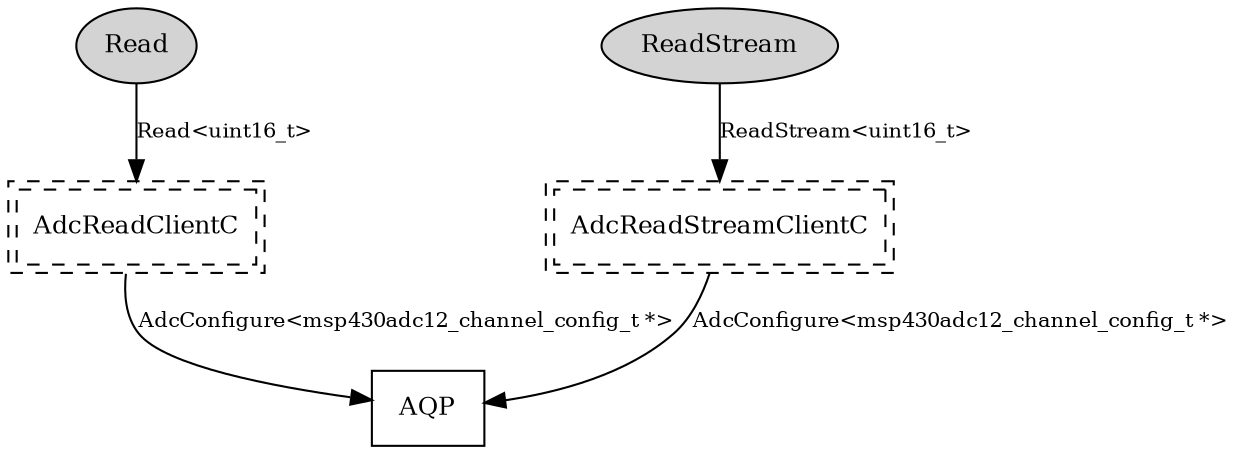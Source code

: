 digraph "..Sensing.AirQuality.AQC" {
  n0x2b0918e97150 [shape=ellipse, style=filled, label="Read", fontsize=12];
  "AQC.AdcReadClientC" [fontsize=12, shape=box,peripheries=2, style=dashed, label="AdcReadClientC", URL="../chtml/tos.chips.msp430.adc12.AdcReadClientC.html"];
  n0x2b0918e96878 [shape=ellipse, style=filled, label="ReadStream", fontsize=12];
  "AQC.AdcReadStreamClientC" [fontsize=12, shape=box,peripheries=2, style=dashed, label="AdcReadStreamClientC", URL="../chtml/tos.chips.msp430.adc12.AdcReadStreamClientC.html"];
  "AQC.AdcReadClientC" [fontsize=12, shape=box,peripheries=2, style=dashed, label="AdcReadClientC", URL="../chtml/tos.chips.msp430.adc12.AdcReadClientC.html"];
  "AQP" [fontsize=12, shape=box, URL="../chtml/..Sensing.AirQuality.AQP.html"];
  "AQC.AdcReadStreamClientC" [fontsize=12, shape=box,peripheries=2, style=dashed, label="AdcReadStreamClientC", URL="../chtml/tos.chips.msp430.adc12.AdcReadStreamClientC.html"];
  "n0x2b0918e97150" -> "AQC.AdcReadClientC" [label="Read<uint16_t>", URL="../ihtml/tos.interfaces.Read.html", fontsize=10];
  "n0x2b0918e96878" -> "AQC.AdcReadStreamClientC" [label="ReadStream<uint16_t>", URL="../ihtml/tos.interfaces.ReadStream.html", fontsize=10];
  "AQC.AdcReadClientC" -> "AQP" [label="AdcConfigure<msp430adc12_channel_config_t *>", URL="../ihtml/tos.interfaces.AdcConfigure.html", fontsize=10];
  "AQC.AdcReadStreamClientC" -> "AQP" [label="AdcConfigure<msp430adc12_channel_config_t *>", URL="../ihtml/tos.interfaces.AdcConfigure.html", fontsize=10];
}

